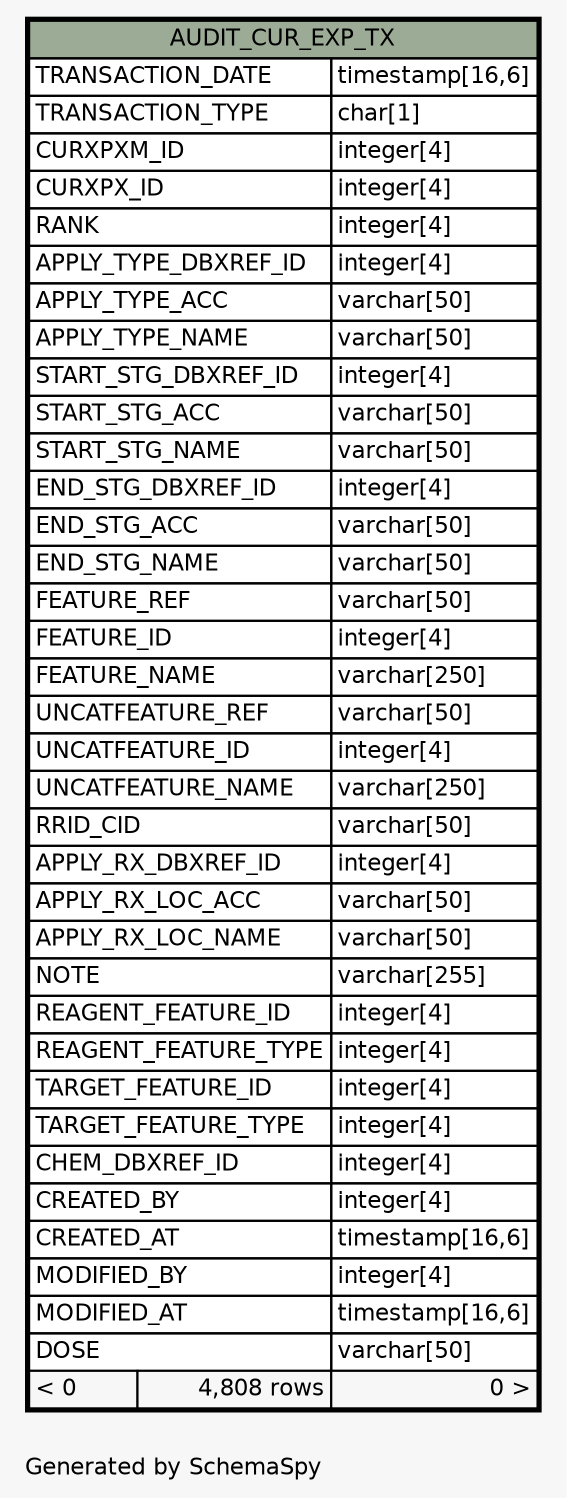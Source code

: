 // dot 2.38.0 on Windows 10 10.0
// SchemaSpy rev Unknown
digraph "oneDegreeRelationshipsDiagram" {
  graph [
    rankdir="RL"
    bgcolor="#f7f7f7"
    label="\nGenerated by SchemaSpy"
    labeljust="l"
    nodesep="0.18"
    ranksep="0.46"
    fontname="Helvetica"
    fontsize="11"
  ];
  node [
    fontname="Helvetica"
    fontsize="11"
    shape="plaintext"
  ];
  edge [
    arrowsize="0.8"
  ];
  "AUDIT_CUR_EXP_TX" [
    label=<
    <TABLE BORDER="2" CELLBORDER="1" CELLSPACING="0" BGCOLOR="#ffffff">
      <TR><TD COLSPAN="3" BGCOLOR="#9bab96" ALIGN="CENTER">AUDIT_CUR_EXP_TX</TD></TR>
      <TR><TD PORT="TRANSACTION_DATE" COLSPAN="2" ALIGN="LEFT">TRANSACTION_DATE</TD><TD PORT="TRANSACTION_DATE.type" ALIGN="LEFT">timestamp[16,6]</TD></TR>
      <TR><TD PORT="TRANSACTION_TYPE" COLSPAN="2" ALIGN="LEFT">TRANSACTION_TYPE</TD><TD PORT="TRANSACTION_TYPE.type" ALIGN="LEFT">char[1]</TD></TR>
      <TR><TD PORT="CURXPXM_ID" COLSPAN="2" ALIGN="LEFT">CURXPXM_ID</TD><TD PORT="CURXPXM_ID.type" ALIGN="LEFT">integer[4]</TD></TR>
      <TR><TD PORT="CURXPX_ID" COLSPAN="2" ALIGN="LEFT">CURXPX_ID</TD><TD PORT="CURXPX_ID.type" ALIGN="LEFT">integer[4]</TD></TR>
      <TR><TD PORT="RANK" COLSPAN="2" ALIGN="LEFT">RANK</TD><TD PORT="RANK.type" ALIGN="LEFT">integer[4]</TD></TR>
      <TR><TD PORT="APPLY_TYPE_DBXREF_ID" COLSPAN="2" ALIGN="LEFT">APPLY_TYPE_DBXREF_ID</TD><TD PORT="APPLY_TYPE_DBXREF_ID.type" ALIGN="LEFT">integer[4]</TD></TR>
      <TR><TD PORT="APPLY_TYPE_ACC" COLSPAN="2" ALIGN="LEFT">APPLY_TYPE_ACC</TD><TD PORT="APPLY_TYPE_ACC.type" ALIGN="LEFT">varchar[50]</TD></TR>
      <TR><TD PORT="APPLY_TYPE_NAME" COLSPAN="2" ALIGN="LEFT">APPLY_TYPE_NAME</TD><TD PORT="APPLY_TYPE_NAME.type" ALIGN="LEFT">varchar[50]</TD></TR>
      <TR><TD PORT="START_STG_DBXREF_ID" COLSPAN="2" ALIGN="LEFT">START_STG_DBXREF_ID</TD><TD PORT="START_STG_DBXREF_ID.type" ALIGN="LEFT">integer[4]</TD></TR>
      <TR><TD PORT="START_STG_ACC" COLSPAN="2" ALIGN="LEFT">START_STG_ACC</TD><TD PORT="START_STG_ACC.type" ALIGN="LEFT">varchar[50]</TD></TR>
      <TR><TD PORT="START_STG_NAME" COLSPAN="2" ALIGN="LEFT">START_STG_NAME</TD><TD PORT="START_STG_NAME.type" ALIGN="LEFT">varchar[50]</TD></TR>
      <TR><TD PORT="END_STG_DBXREF_ID" COLSPAN="2" ALIGN="LEFT">END_STG_DBXREF_ID</TD><TD PORT="END_STG_DBXREF_ID.type" ALIGN="LEFT">integer[4]</TD></TR>
      <TR><TD PORT="END_STG_ACC" COLSPAN="2" ALIGN="LEFT">END_STG_ACC</TD><TD PORT="END_STG_ACC.type" ALIGN="LEFT">varchar[50]</TD></TR>
      <TR><TD PORT="END_STG_NAME" COLSPAN="2" ALIGN="LEFT">END_STG_NAME</TD><TD PORT="END_STG_NAME.type" ALIGN="LEFT">varchar[50]</TD></TR>
      <TR><TD PORT="FEATURE_REF" COLSPAN="2" ALIGN="LEFT">FEATURE_REF</TD><TD PORT="FEATURE_REF.type" ALIGN="LEFT">varchar[50]</TD></TR>
      <TR><TD PORT="FEATURE_ID" COLSPAN="2" ALIGN="LEFT">FEATURE_ID</TD><TD PORT="FEATURE_ID.type" ALIGN="LEFT">integer[4]</TD></TR>
      <TR><TD PORT="FEATURE_NAME" COLSPAN="2" ALIGN="LEFT">FEATURE_NAME</TD><TD PORT="FEATURE_NAME.type" ALIGN="LEFT">varchar[250]</TD></TR>
      <TR><TD PORT="UNCATFEATURE_REF" COLSPAN="2" ALIGN="LEFT">UNCATFEATURE_REF</TD><TD PORT="UNCATFEATURE_REF.type" ALIGN="LEFT">varchar[50]</TD></TR>
      <TR><TD PORT="UNCATFEATURE_ID" COLSPAN="2" ALIGN="LEFT">UNCATFEATURE_ID</TD><TD PORT="UNCATFEATURE_ID.type" ALIGN="LEFT">integer[4]</TD></TR>
      <TR><TD PORT="UNCATFEATURE_NAME" COLSPAN="2" ALIGN="LEFT">UNCATFEATURE_NAME</TD><TD PORT="UNCATFEATURE_NAME.type" ALIGN="LEFT">varchar[250]</TD></TR>
      <TR><TD PORT="RRID_CID" COLSPAN="2" ALIGN="LEFT">RRID_CID</TD><TD PORT="RRID_CID.type" ALIGN="LEFT">varchar[50]</TD></TR>
      <TR><TD PORT="APPLY_RX_DBXREF_ID" COLSPAN="2" ALIGN="LEFT">APPLY_RX_DBXREF_ID</TD><TD PORT="APPLY_RX_DBXREF_ID.type" ALIGN="LEFT">integer[4]</TD></TR>
      <TR><TD PORT="APPLY_RX_LOC_ACC" COLSPAN="2" ALIGN="LEFT">APPLY_RX_LOC_ACC</TD><TD PORT="APPLY_RX_LOC_ACC.type" ALIGN="LEFT">varchar[50]</TD></TR>
      <TR><TD PORT="APPLY_RX_LOC_NAME" COLSPAN="2" ALIGN="LEFT">APPLY_RX_LOC_NAME</TD><TD PORT="APPLY_RX_LOC_NAME.type" ALIGN="LEFT">varchar[50]</TD></TR>
      <TR><TD PORT="NOTE" COLSPAN="2" ALIGN="LEFT">NOTE</TD><TD PORT="NOTE.type" ALIGN="LEFT">varchar[255]</TD></TR>
      <TR><TD PORT="REAGENT_FEATURE_ID" COLSPAN="2" ALIGN="LEFT">REAGENT_FEATURE_ID</TD><TD PORT="REAGENT_FEATURE_ID.type" ALIGN="LEFT">integer[4]</TD></TR>
      <TR><TD PORT="REAGENT_FEATURE_TYPE" COLSPAN="2" ALIGN="LEFT">REAGENT_FEATURE_TYPE</TD><TD PORT="REAGENT_FEATURE_TYPE.type" ALIGN="LEFT">integer[4]</TD></TR>
      <TR><TD PORT="TARGET_FEATURE_ID" COLSPAN="2" ALIGN="LEFT">TARGET_FEATURE_ID</TD><TD PORT="TARGET_FEATURE_ID.type" ALIGN="LEFT">integer[4]</TD></TR>
      <TR><TD PORT="TARGET_FEATURE_TYPE" COLSPAN="2" ALIGN="LEFT">TARGET_FEATURE_TYPE</TD><TD PORT="TARGET_FEATURE_TYPE.type" ALIGN="LEFT">integer[4]</TD></TR>
      <TR><TD PORT="CHEM_DBXREF_ID" COLSPAN="2" ALIGN="LEFT">CHEM_DBXREF_ID</TD><TD PORT="CHEM_DBXREF_ID.type" ALIGN="LEFT">integer[4]</TD></TR>
      <TR><TD PORT="CREATED_BY" COLSPAN="2" ALIGN="LEFT">CREATED_BY</TD><TD PORT="CREATED_BY.type" ALIGN="LEFT">integer[4]</TD></TR>
      <TR><TD PORT="CREATED_AT" COLSPAN="2" ALIGN="LEFT">CREATED_AT</TD><TD PORT="CREATED_AT.type" ALIGN="LEFT">timestamp[16,6]</TD></TR>
      <TR><TD PORT="MODIFIED_BY" COLSPAN="2" ALIGN="LEFT">MODIFIED_BY</TD><TD PORT="MODIFIED_BY.type" ALIGN="LEFT">integer[4]</TD></TR>
      <TR><TD PORT="MODIFIED_AT" COLSPAN="2" ALIGN="LEFT">MODIFIED_AT</TD><TD PORT="MODIFIED_AT.type" ALIGN="LEFT">timestamp[16,6]</TD></TR>
      <TR><TD PORT="DOSE" COLSPAN="2" ALIGN="LEFT">DOSE</TD><TD PORT="DOSE.type" ALIGN="LEFT">varchar[50]</TD></TR>
      <TR><TD ALIGN="LEFT" BGCOLOR="#f7f7f7">&lt; 0</TD><TD ALIGN="RIGHT" BGCOLOR="#f7f7f7">4,808 rows</TD><TD ALIGN="RIGHT" BGCOLOR="#f7f7f7">0 &gt;</TD></TR>
    </TABLE>>
    URL="AUDIT_CUR_EXP_TX.html"
    tooltip="AUDIT_CUR_EXP_TX"
  ];
}
